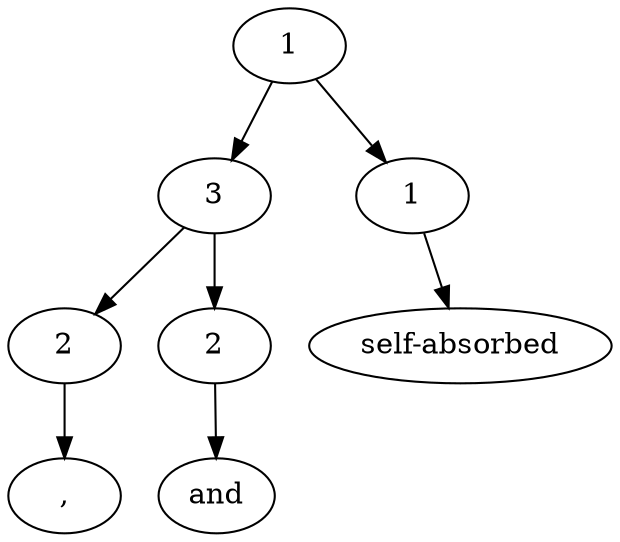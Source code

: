digraph G{Node0 [label="1"]
Node0 -> Node1
Node0 -> Node6
Node1 [label="3"]
Node1 -> Node2
Node1 -> Node4
Node6 [label="1"]
Node6 -> Node7
Node2 [label="2"]
Node2 -> Node3
Node4 [label="2"]
Node4 -> Node5
Node7 [label="self-absorbed"]
Node3 [label=","]
Node5 [label="and"]
}